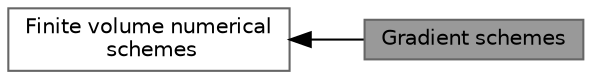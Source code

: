 digraph "Gradient schemes"
{
 // LATEX_PDF_SIZE
  bgcolor="transparent";
  edge [fontname=Helvetica,fontsize=10,labelfontname=Helvetica,labelfontsize=10];
  node [fontname=Helvetica,fontsize=10,shape=box,height=0.2,width=0.4];
  rankdir=LR;
  Node1 [id="Node000001",label="Gradient schemes",height=0.2,width=0.4,color="gray40", fillcolor="grey60", style="filled", fontcolor="black",tooltip=" "];
  Node2 [id="Node000002",label="Finite volume numerical\l schemes",height=0.2,width=0.4,color="grey40", fillcolor="white", style="filled",URL="$group__grpFvSchemes.html",tooltip=" "];
  Node2->Node1 [shape=plaintext, dir="back", style="solid"];
}
